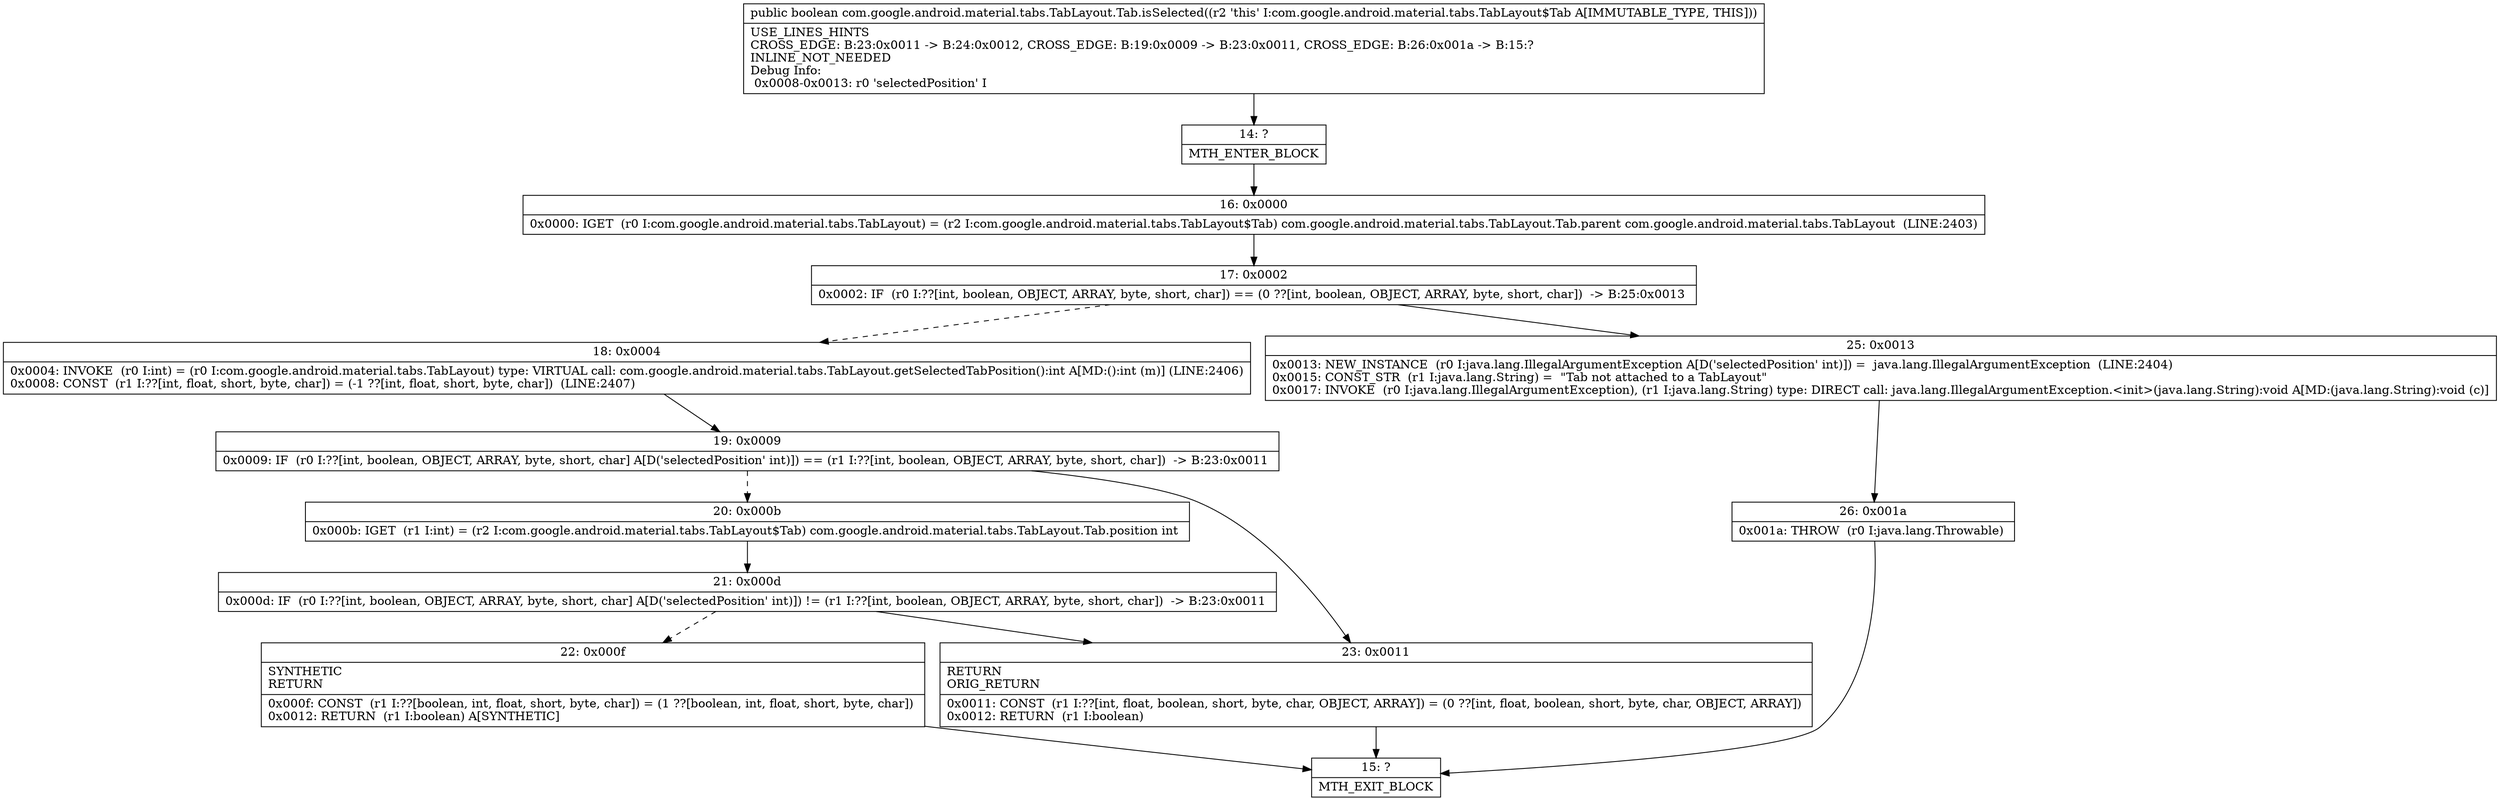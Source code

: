 digraph "CFG forcom.google.android.material.tabs.TabLayout.Tab.isSelected()Z" {
Node_14 [shape=record,label="{14\:\ ?|MTH_ENTER_BLOCK\l}"];
Node_16 [shape=record,label="{16\:\ 0x0000|0x0000: IGET  (r0 I:com.google.android.material.tabs.TabLayout) = (r2 I:com.google.android.material.tabs.TabLayout$Tab) com.google.android.material.tabs.TabLayout.Tab.parent com.google.android.material.tabs.TabLayout  (LINE:2403)\l}"];
Node_17 [shape=record,label="{17\:\ 0x0002|0x0002: IF  (r0 I:??[int, boolean, OBJECT, ARRAY, byte, short, char]) == (0 ??[int, boolean, OBJECT, ARRAY, byte, short, char])  \-\> B:25:0x0013 \l}"];
Node_18 [shape=record,label="{18\:\ 0x0004|0x0004: INVOKE  (r0 I:int) = (r0 I:com.google.android.material.tabs.TabLayout) type: VIRTUAL call: com.google.android.material.tabs.TabLayout.getSelectedTabPosition():int A[MD:():int (m)] (LINE:2406)\l0x0008: CONST  (r1 I:??[int, float, short, byte, char]) = (\-1 ??[int, float, short, byte, char])  (LINE:2407)\l}"];
Node_19 [shape=record,label="{19\:\ 0x0009|0x0009: IF  (r0 I:??[int, boolean, OBJECT, ARRAY, byte, short, char] A[D('selectedPosition' int)]) == (r1 I:??[int, boolean, OBJECT, ARRAY, byte, short, char])  \-\> B:23:0x0011 \l}"];
Node_20 [shape=record,label="{20\:\ 0x000b|0x000b: IGET  (r1 I:int) = (r2 I:com.google.android.material.tabs.TabLayout$Tab) com.google.android.material.tabs.TabLayout.Tab.position int \l}"];
Node_21 [shape=record,label="{21\:\ 0x000d|0x000d: IF  (r0 I:??[int, boolean, OBJECT, ARRAY, byte, short, char] A[D('selectedPosition' int)]) != (r1 I:??[int, boolean, OBJECT, ARRAY, byte, short, char])  \-\> B:23:0x0011 \l}"];
Node_22 [shape=record,label="{22\:\ 0x000f|SYNTHETIC\lRETURN\l|0x000f: CONST  (r1 I:??[boolean, int, float, short, byte, char]) = (1 ??[boolean, int, float, short, byte, char]) \l0x0012: RETURN  (r1 I:boolean) A[SYNTHETIC]\l}"];
Node_15 [shape=record,label="{15\:\ ?|MTH_EXIT_BLOCK\l}"];
Node_23 [shape=record,label="{23\:\ 0x0011|RETURN\lORIG_RETURN\l|0x0011: CONST  (r1 I:??[int, float, boolean, short, byte, char, OBJECT, ARRAY]) = (0 ??[int, float, boolean, short, byte, char, OBJECT, ARRAY]) \l0x0012: RETURN  (r1 I:boolean) \l}"];
Node_25 [shape=record,label="{25\:\ 0x0013|0x0013: NEW_INSTANCE  (r0 I:java.lang.IllegalArgumentException A[D('selectedPosition' int)]) =  java.lang.IllegalArgumentException  (LINE:2404)\l0x0015: CONST_STR  (r1 I:java.lang.String) =  \"Tab not attached to a TabLayout\" \l0x0017: INVOKE  (r0 I:java.lang.IllegalArgumentException), (r1 I:java.lang.String) type: DIRECT call: java.lang.IllegalArgumentException.\<init\>(java.lang.String):void A[MD:(java.lang.String):void (c)]\l}"];
Node_26 [shape=record,label="{26\:\ 0x001a|0x001a: THROW  (r0 I:java.lang.Throwable) \l}"];
MethodNode[shape=record,label="{public boolean com.google.android.material.tabs.TabLayout.Tab.isSelected((r2 'this' I:com.google.android.material.tabs.TabLayout$Tab A[IMMUTABLE_TYPE, THIS]))  | USE_LINES_HINTS\lCROSS_EDGE: B:23:0x0011 \-\> B:24:0x0012, CROSS_EDGE: B:19:0x0009 \-\> B:23:0x0011, CROSS_EDGE: B:26:0x001a \-\> B:15:?\lINLINE_NOT_NEEDED\lDebug Info:\l  0x0008\-0x0013: r0 'selectedPosition' I\l}"];
MethodNode -> Node_14;Node_14 -> Node_16;
Node_16 -> Node_17;
Node_17 -> Node_18[style=dashed];
Node_17 -> Node_25;
Node_18 -> Node_19;
Node_19 -> Node_20[style=dashed];
Node_19 -> Node_23;
Node_20 -> Node_21;
Node_21 -> Node_22[style=dashed];
Node_21 -> Node_23;
Node_22 -> Node_15;
Node_23 -> Node_15;
Node_25 -> Node_26;
Node_26 -> Node_15;
}

